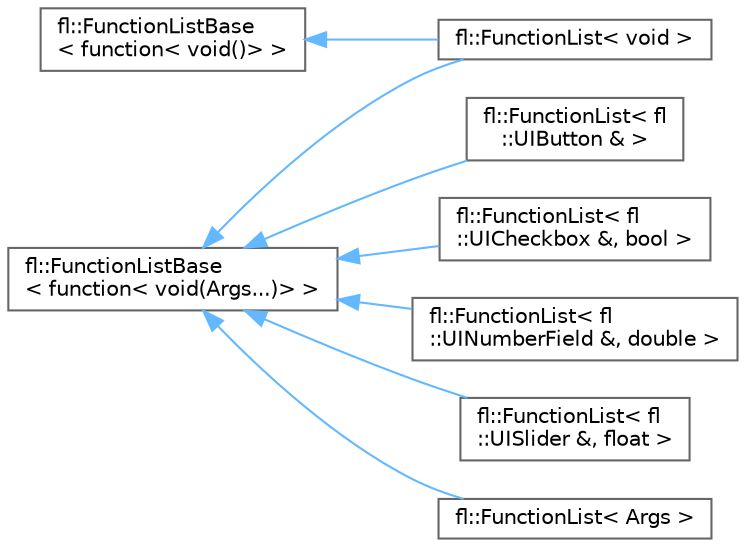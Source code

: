 digraph "Graphical Class Hierarchy"
{
 // INTERACTIVE_SVG=YES
 // LATEX_PDF_SIZE
  bgcolor="transparent";
  edge [fontname=Helvetica,fontsize=10,labelfontname=Helvetica,labelfontsize=10];
  node [fontname=Helvetica,fontsize=10,shape=box,height=0.2,width=0.4];
  rankdir="LR";
  Node0 [id="Node000000",label="fl::FunctionListBase\l\< function\< void()\> \>",height=0.2,width=0.4,color="grey40", fillcolor="white", style="filled",URL="$d7/de3/classfl_1_1_function_list_base.html",tooltip=" "];
  Node0 -> Node1 [id="edge132_Node000000_Node000001",dir="back",color="steelblue1",style="solid",tooltip=" "];
  Node1 [id="Node000001",label="fl::FunctionList\< void \>",height=0.2,width=0.4,color="grey40", fillcolor="white", style="filled",URL="$d9/df5/classfl_1_1_function_list_3_01void_01_4.html",tooltip=" "];
  Node2 [id="Node000002",label="fl::FunctionListBase\l\< function\< void(Args...)\> \>",height=0.2,width=0.4,color="grey40", fillcolor="white", style="filled",URL="$d7/de3/classfl_1_1_function_list_base.html",tooltip=" "];
  Node2 -> Node1 [id="edge133_Node000002_Node000001",dir="back",color="steelblue1",style="solid",tooltip=" "];
  Node2 -> Node3 [id="edge134_Node000002_Node000003",dir="back",color="steelblue1",style="solid",tooltip=" "];
  Node3 [id="Node000003",label="fl::FunctionList\< fl\l::UIButton & \>",height=0.2,width=0.4,color="grey40", fillcolor="white", style="filled",URL="$d1/d5d/classfl_1_1_function_list.html",tooltip=" "];
  Node2 -> Node4 [id="edge135_Node000002_Node000004",dir="back",color="steelblue1",style="solid",tooltip=" "];
  Node4 [id="Node000004",label="fl::FunctionList\< fl\l::UICheckbox &, bool \>",height=0.2,width=0.4,color="grey40", fillcolor="white", style="filled",URL="$d1/d5d/classfl_1_1_function_list.html",tooltip=" "];
  Node2 -> Node5 [id="edge136_Node000002_Node000005",dir="back",color="steelblue1",style="solid",tooltip=" "];
  Node5 [id="Node000005",label="fl::FunctionList\< fl\l::UINumberField &, double \>",height=0.2,width=0.4,color="grey40", fillcolor="white", style="filled",URL="$d1/d5d/classfl_1_1_function_list.html",tooltip=" "];
  Node2 -> Node6 [id="edge137_Node000002_Node000006",dir="back",color="steelblue1",style="solid",tooltip=" "];
  Node6 [id="Node000006",label="fl::FunctionList\< fl\l::UISlider &, float \>",height=0.2,width=0.4,color="grey40", fillcolor="white", style="filled",URL="$d1/d5d/classfl_1_1_function_list.html",tooltip=" "];
  Node2 -> Node7 [id="edge138_Node000002_Node000007",dir="back",color="steelblue1",style="solid",tooltip=" "];
  Node7 [id="Node000007",label="fl::FunctionList\< Args \>",height=0.2,width=0.4,color="grey40", fillcolor="white", style="filled",URL="$d1/d5d/classfl_1_1_function_list.html",tooltip=" "];
}
